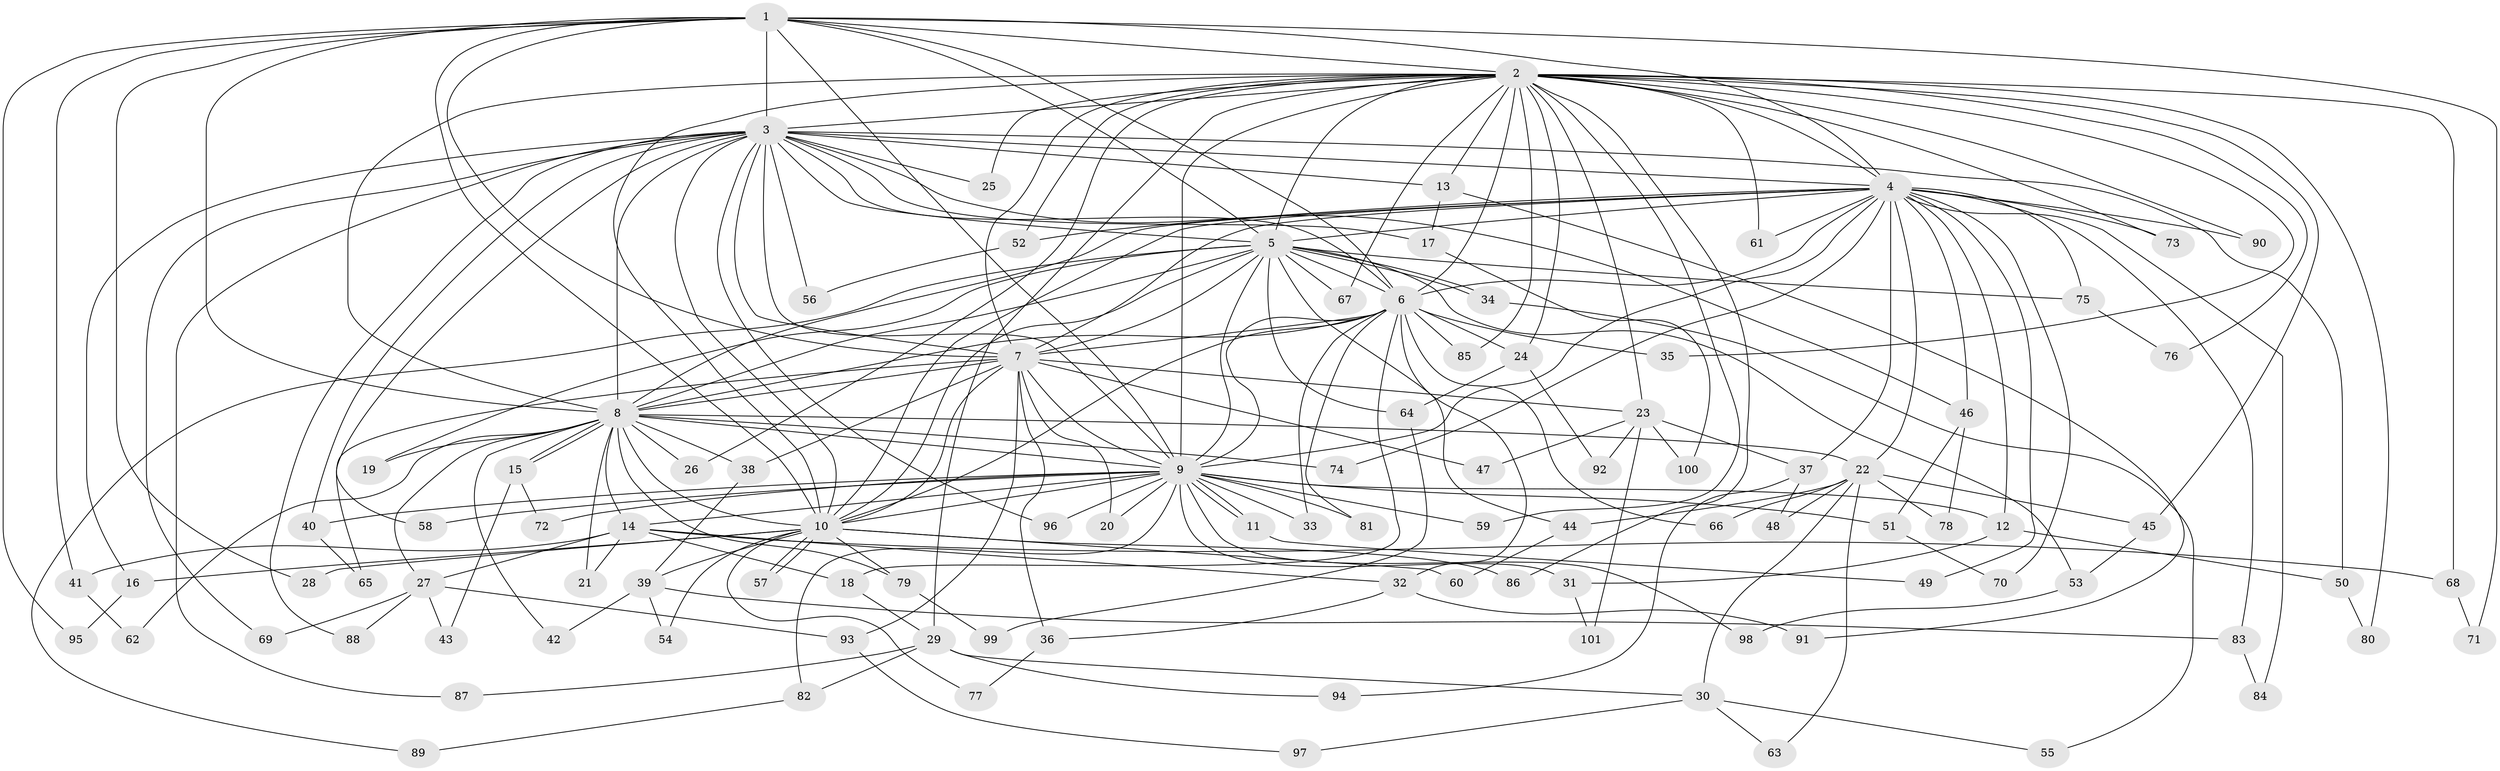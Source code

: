 // coarse degree distribution, {30: 0.016666666666666666, 21: 0.03333333333333333, 4: 0.06666666666666667, 2: 0.5666666666666667, 1: 0.15, 3: 0.1, 7: 0.03333333333333333, 15: 0.016666666666666666, 6: 0.016666666666666666}
// Generated by graph-tools (version 1.1) at 2025/48/03/04/25 21:48:56]
// undirected, 101 vertices, 227 edges
graph export_dot {
graph [start="1"]
  node [color=gray90,style=filled];
  1;
  2;
  3;
  4;
  5;
  6;
  7;
  8;
  9;
  10;
  11;
  12;
  13;
  14;
  15;
  16;
  17;
  18;
  19;
  20;
  21;
  22;
  23;
  24;
  25;
  26;
  27;
  28;
  29;
  30;
  31;
  32;
  33;
  34;
  35;
  36;
  37;
  38;
  39;
  40;
  41;
  42;
  43;
  44;
  45;
  46;
  47;
  48;
  49;
  50;
  51;
  52;
  53;
  54;
  55;
  56;
  57;
  58;
  59;
  60;
  61;
  62;
  63;
  64;
  65;
  66;
  67;
  68;
  69;
  70;
  71;
  72;
  73;
  74;
  75;
  76;
  77;
  78;
  79;
  80;
  81;
  82;
  83;
  84;
  85;
  86;
  87;
  88;
  89;
  90;
  91;
  92;
  93;
  94;
  95;
  96;
  97;
  98;
  99;
  100;
  101;
  1 -- 2;
  1 -- 3;
  1 -- 4;
  1 -- 5;
  1 -- 6;
  1 -- 7;
  1 -- 8;
  1 -- 9;
  1 -- 10;
  1 -- 28;
  1 -- 41;
  1 -- 71;
  1 -- 95;
  2 -- 3;
  2 -- 4;
  2 -- 5;
  2 -- 6;
  2 -- 7;
  2 -- 8;
  2 -- 9;
  2 -- 10;
  2 -- 13;
  2 -- 23;
  2 -- 24;
  2 -- 25;
  2 -- 26;
  2 -- 29;
  2 -- 35;
  2 -- 45;
  2 -- 52;
  2 -- 59;
  2 -- 61;
  2 -- 67;
  2 -- 68;
  2 -- 73;
  2 -- 76;
  2 -- 80;
  2 -- 85;
  2 -- 86;
  2 -- 90;
  3 -- 4;
  3 -- 5;
  3 -- 6;
  3 -- 7;
  3 -- 8;
  3 -- 9;
  3 -- 10;
  3 -- 13;
  3 -- 16;
  3 -- 17;
  3 -- 25;
  3 -- 40;
  3 -- 46;
  3 -- 50;
  3 -- 56;
  3 -- 58;
  3 -- 69;
  3 -- 87;
  3 -- 88;
  3 -- 96;
  4 -- 5;
  4 -- 6;
  4 -- 7;
  4 -- 8;
  4 -- 9;
  4 -- 10;
  4 -- 12;
  4 -- 22;
  4 -- 37;
  4 -- 46;
  4 -- 49;
  4 -- 52;
  4 -- 61;
  4 -- 70;
  4 -- 73;
  4 -- 74;
  4 -- 75;
  4 -- 83;
  4 -- 84;
  4 -- 90;
  5 -- 6;
  5 -- 7;
  5 -- 8;
  5 -- 9;
  5 -- 10;
  5 -- 19;
  5 -- 34;
  5 -- 34;
  5 -- 44;
  5 -- 53;
  5 -- 64;
  5 -- 67;
  5 -- 75;
  5 -- 89;
  6 -- 7;
  6 -- 8;
  6 -- 9;
  6 -- 10;
  6 -- 18;
  6 -- 24;
  6 -- 32;
  6 -- 33;
  6 -- 35;
  6 -- 66;
  6 -- 81;
  6 -- 85;
  7 -- 8;
  7 -- 9;
  7 -- 10;
  7 -- 20;
  7 -- 23;
  7 -- 36;
  7 -- 38;
  7 -- 47;
  7 -- 65;
  7 -- 93;
  8 -- 9;
  8 -- 10;
  8 -- 14;
  8 -- 15;
  8 -- 15;
  8 -- 19;
  8 -- 21;
  8 -- 22;
  8 -- 26;
  8 -- 27;
  8 -- 38;
  8 -- 42;
  8 -- 62;
  8 -- 74;
  8 -- 79;
  9 -- 10;
  9 -- 11;
  9 -- 11;
  9 -- 12;
  9 -- 14;
  9 -- 20;
  9 -- 31;
  9 -- 33;
  9 -- 40;
  9 -- 51;
  9 -- 58;
  9 -- 59;
  9 -- 72;
  9 -- 81;
  9 -- 82;
  9 -- 96;
  9 -- 98;
  10 -- 16;
  10 -- 28;
  10 -- 39;
  10 -- 54;
  10 -- 57;
  10 -- 57;
  10 -- 60;
  10 -- 77;
  10 -- 79;
  10 -- 86;
  11 -- 49;
  12 -- 31;
  12 -- 50;
  13 -- 17;
  13 -- 91;
  14 -- 18;
  14 -- 21;
  14 -- 27;
  14 -- 32;
  14 -- 41;
  14 -- 68;
  15 -- 43;
  15 -- 72;
  16 -- 95;
  17 -- 100;
  18 -- 29;
  22 -- 30;
  22 -- 44;
  22 -- 45;
  22 -- 48;
  22 -- 63;
  22 -- 66;
  22 -- 78;
  23 -- 37;
  23 -- 47;
  23 -- 92;
  23 -- 100;
  23 -- 101;
  24 -- 64;
  24 -- 92;
  27 -- 43;
  27 -- 69;
  27 -- 88;
  27 -- 93;
  29 -- 30;
  29 -- 82;
  29 -- 87;
  29 -- 94;
  30 -- 55;
  30 -- 63;
  30 -- 97;
  31 -- 101;
  32 -- 36;
  32 -- 91;
  34 -- 55;
  36 -- 77;
  37 -- 48;
  37 -- 94;
  38 -- 39;
  39 -- 42;
  39 -- 54;
  39 -- 83;
  40 -- 65;
  41 -- 62;
  44 -- 60;
  45 -- 53;
  46 -- 51;
  46 -- 78;
  50 -- 80;
  51 -- 70;
  52 -- 56;
  53 -- 98;
  64 -- 99;
  68 -- 71;
  75 -- 76;
  79 -- 99;
  82 -- 89;
  83 -- 84;
  93 -- 97;
}
